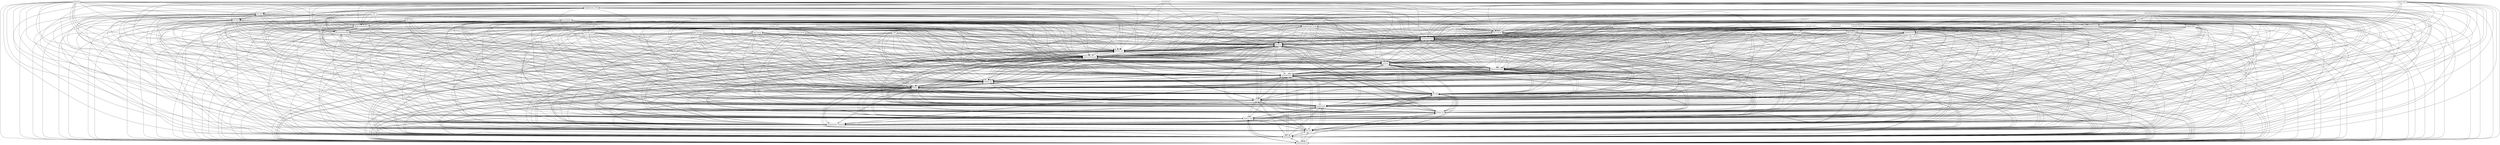 digraph{
graph [rankdir=TB];
node [shape=box];
edge [arrowhead=normal];
0[label="ComponentFactory",]
1[label="MG_Tinfi",]
2[label="Interfaces",]
3[label="Explorer",]
4[label="JavaCompilers",]
5[label="Binding_JMS",]
6[label="BindingFactory",]
7[label="MF_Julia",]
8[label="Interface_WSDL",]
9[label="JDT",]
10[label="JDK6",]
11[label="Implementations",]
12[label="Property_JAXB",]
13[label="MembraneGenerators",]
14[label="Implementation_Resource",]
15[label="Implementation_Fractal",]
16[label="Binding_REST",]
17[label="Binding_UPnP",]
18[label="JMX",]
19[label="Metamodels",]
20[label="Implementation_OSGi",]
21[label="Binding_JavaRMI",]
22[label="MM_SCA",]
23[label="BeanShell",]
24[label="Implementation_Composite",]
25[label="MG_OSGi",]
26[label="Groovy",]
27[label="Equinox",]
28[label="MembraneGeneration",]
29[label="Implementation_BPEL",]
30[label="JavaScript",]
31[label="Binding_JNA",]
32[label="Interface_Native",]
33[label="RemoteManagement",]
34[label="Property_XSD",]
35[label="MM_FraSCAti",]
36[label="Xquery",]
37[label="Binding_SCA",]
38[label="MF_OSGi",]
39[label="PropertyTypes",]
40[label="FraSCAti",]
41[label="Binding_WS",]
42[label="JRuby",]
43[label="Jython",]
44[label="FScript",]
45[label="MF_Tinfi",]
46[label="Binding_HTTP",]
47[label="Bindings",]
48[label="Property_Java",]
49[label="Implementation_Spring",]
50[label="Binding_JSON_RPC",]
51[label="AssemblyFactory",]
52[label="Knopflerfish",]
53[label="MM_UPnP",]
54[label="MM_Native",]
55[label="Fscript",]
56[label="MembraneFactories",]
57[label="ScaParser",]
58[label="Implementation_Java",]
59[label="Interface_Java",]
60[label="Apache_Felix",]
61[label="Implementation_Script",]
62[label="MM_Tuscany",]
0->2[label="",]
0->11[label="",]
0->19[label="",]
0->22[label="",]
0->24[label="",]
0->34[label="",]
0->37[label="",]
0->39[label="",]
0->40[label="",]
0->45[label="",]
0->47[label="",]
0->48[label="",]
0->51[label="",]
0->56[label="",]
0->57[label="",]
0->58[label="",]
0->59[label="",]
1->0[label="",]
1->2[label="",]
1->11[label="",]
1->13[label="",]
1->19[label="",]
1->22[label="",]
1->24[label="",]
1->28[label="",]
1->34[label="",]
1->37[label="",]
1->39[label="",]
1->40[label="",]
1->45[label="",]
1->47[label="",]
1->48[label="",]
1->51[label="",]
1->56[label="",]
1->57[label="",]
1->58[label="",]
1->59[label="",]
2->0[label="",]
2->11[label="",]
2->19[label="",]
2->22[label="",]
2->24[label="",]
2->34[label="",]
2->37[label="",]
2->39[label="",]
2->40[label="",]
2->45[label="",]
2->47[label="",]
2->48[label="",]
2->51[label="",]
2->56[label="",]
2->57[label="",]
2->58[label="",]
2->59[label="",]
3->0[label="",]
3->2[label="",]
3->6[label="",]
3->11[label="",]
3->15[label="",]
3->19[label="",]
3->22[label="",]
3->24[label="",]
3->34[label="",]
3->35[label="",]
3->37[label="",]
3->39[label="",]
3->40[label="",]
3->45[label="",]
3->47[label="",]
3->48[label="",]
3->51[label="",]
3->56[label="",]
3->57[label="",]
3->58[label="",]
3->59[label="",]
4->0[label="",]
4->2[label="",]
4->11[label="",]
4->13[label="",]
4->19[label="",]
4->22[label="",]
4->24[label="",]
4->28[label="",]
4->34[label="",]
4->37[label="",]
4->39[label="",]
4->40[label="",]
4->45[label="",]
4->47[label="",]
4->48[label="",]
4->51[label="",]
4->56[label="",]
4->57[label="",]
4->58[label="",]
4->59[label="",]
5->0[label="",]
5->2[label="",]
5->6[label="",]
5->11[label="",]
5->19[label="",]
5->22[label="",]
5->24[label="",]
5->34[label="",]
5->37[label="",]
5->39[label="",]
5->40[label="",]
5->45[label="",]
5->47[label="",]
5->48[label="",]
5->51[label="",]
5->56[label="",]
5->57[label="",]
5->58[label="",]
5->59[label="",]
6->0[label="",]
6->2[label="",]
6->11[label="",]
6->19[label="",]
6->22[label="",]
6->24[label="",]
6->34[label="",]
6->37[label="",]
6->39[label="",]
6->40[label="",]
6->45[label="",]
6->47[label="",]
6->48[label="",]
6->51[label="",]
6->56[label="",]
6->57[label="",]
6->58[label="",]
6->59[label="",]
7->0[label="",]
7->2[label="",]
7->11[label="",]
7->19[label="",]
7->22[label="",]
7->24[label="",]
7->34[label="",]
7->37[label="",]
7->39[label="",]
7->40[label="",]
7->45[label="",]
7->47[label="",]
7->48[label="",]
7->51[label="",]
7->56[label="",]
7->57[label="",]
7->58[label="",]
7->59[label="",]
8->0[label="",]
8->2[label="",]
8->11[label="",]
8->19[label="",]
8->22[label="",]
8->24[label="",]
8->34[label="",]
8->37[label="",]
8->39[label="",]
8->40[label="",]
8->45[label="",]
8->47[label="",]
8->48[label="",]
8->51[label="",]
8->56[label="",]
8->57[label="",]
8->58[label="",]
8->59[label="",]
9->0[label="",]
9->2[label="",]
9->4[label="",]
9->11[label="",]
9->13[label="",]
9->19[label="",]
9->22[label="",]
9->24[label="",]
9->28[label="",]
9->34[label="",]
9->37[label="",]
9->39[label="",]
9->40[label="",]
9->45[label="",]
9->47[label="",]
9->48[label="",]
9->51[label="",]
9->56[label="",]
9->57[label="",]
9->58[label="",]
9->59[label="",]
10->0[label="",]
10->2[label="",]
10->4[label="",]
10->11[label="",]
10->13[label="",]
10->19[label="",]
10->22[label="",]
10->24[label="",]
10->28[label="",]
10->34[label="",]
10->37[label="",]
10->39[label="",]
10->40[label="",]
10->45[label="",]
10->47[label="",]
10->48[label="",]
10->51[label="",]
10->56[label="",]
10->57[label="",]
10->58[label="",]
10->59[label="",]
11->0[label="",]
11->2[label="",]
11->19[label="",]
11->22[label="",]
11->24[label="",]
11->34[label="",]
11->37[label="",]
11->39[label="",]
11->40[label="",]
11->45[label="",]
11->47[label="",]
11->48[label="",]
11->51[label="",]
11->56[label="",]
11->57[label="",]
11->58[label="",]
11->59[label="",]
12->0[label="",]
12->2[label="",]
12->11[label="",]
12->19[label="",]
12->22[label="",]
12->24[label="",]
12->34[label="",]
12->37[label="",]
12->39[label="",]
12->40[label="",]
12->45[label="",]
12->47[label="",]
12->48[label="",]
12->51[label="",]
12->56[label="",]
12->57[label="",]
12->58[label="",]
12->59[label="",]
13->0[label="",]
13->2[label="",]
13->11[label="",]
13->19[label="",]
13->22[label="",]
13->24[label="",]
13->28[label="",]
13->34[label="",]
13->37[label="",]
13->39[label="",]
13->40[label="",]
13->45[label="",]
13->47[label="",]
13->48[label="",]
13->51[label="",]
13->56[label="",]
13->57[label="",]
13->58[label="",]
13->59[label="",]
14->0[label="",]
14->2[label="",]
14->11[label="",]
14->19[label="",]
14->22[label="",]
14->24[label="",]
14->34[label="",]
14->37[label="",]
14->39[label="",]
14->40[label="",]
14->45[label="",]
14->47[label="",]
14->48[label="",]
14->51[label="",]
14->56[label="",]
14->57[label="",]
14->58[label="",]
14->59[label="",]
14->62[label="",]
15->0[label="",]
15->2[label="",]
15->11[label="",]
15->19[label="",]
15->22[label="",]
15->24[label="",]
15->34[label="",]
15->35[label="",]
15->37[label="",]
15->39[label="",]
15->40[label="",]
15->45[label="",]
15->47[label="",]
15->48[label="",]
15->51[label="",]
15->56[label="",]
15->57[label="",]
15->58[label="",]
15->59[label="",]
16->0[label="",]
16->2[label="",]
16->6[label="",]
16->11[label="",]
16->19[label="",]
16->22[label="",]
16->24[label="",]
16->34[label="",]
16->35[label="",]
16->37[label="",]
16->39[label="",]
16->40[label="",]
16->45[label="",]
16->47[label="",]
16->48[label="",]
16->51[label="",]
16->56[label="",]
16->57[label="",]
16->58[label="",]
16->59[label="",]
17->0[label="",]
17->2[label="",]
17->6[label="",]
17->11[label="",]
17->19[label="",]
17->22[label="",]
17->24[label="",]
17->34[label="",]
17->37[label="",]
17->39[label="",]
17->40[label="",]
17->45[label="",]
17->47[label="",]
17->48[label="",]
17->51[label="",]
17->53[label="",]
17->56[label="",]
17->57[label="",]
17->58[label="",]
17->59[label="",]
18->0[label="",]
18->2[label="",]
18->11[label="",]
18->19[label="",]
18->22[label="",]
18->24[label="",]
18->34[label="",]
18->37[label="",]
18->39[label="",]
18->40[label="",]
18->45[label="",]
18->47[label="",]
18->48[label="",]
18->51[label="",]
18->56[label="",]
18->57[label="",]
18->58[label="",]
18->59[label="",]
19->0[label="",]
19->2[label="",]
19->11[label="",]
19->22[label="",]
19->24[label="",]
19->34[label="",]
19->37[label="",]
19->39[label="",]
19->40[label="",]
19->45[label="",]
19->47[label="",]
19->48[label="",]
19->51[label="",]
19->56[label="",]
19->57[label="",]
19->58[label="",]
19->59[label="",]
20->0[label="",]
20->2[label="",]
20->11[label="",]
20->13[label="",]
20->19[label="",]
20->22[label="",]
20->24[label="",]
20->25[label="",]
20->28[label="",]
20->34[label="",]
20->35[label="",]
20->37[label="",]
20->38[label="",]
20->39[label="",]
20->40[label="",]
20->45[label="",]
20->47[label="",]
20->48[label="",]
20->51[label="",]
20->56[label="",]
20->57[label="",]
20->58[label="",]
20->59[label="",]
21->0[label="",]
21->2[label="",]
21->6[label="",]
21->11[label="",]
21->19[label="",]
21->22[label="",]
21->24[label="",]
21->34[label="",]
21->35[label="",]
21->37[label="",]
21->39[label="",]
21->40[label="",]
21->45[label="",]
21->47[label="",]
21->48[label="",]
21->51[label="",]
21->56[label="",]
21->57[label="",]
21->58[label="",]
21->59[label="",]
22->0[label="",]
22->2[label="",]
22->11[label="",]
22->19[label="",]
22->24[label="",]
22->34[label="",]
22->37[label="",]
22->39[label="",]
22->40[label="",]
22->45[label="",]
22->47[label="",]
22->48[label="",]
22->51[label="",]
22->56[label="",]
22->57[label="",]
22->58[label="",]
22->59[label="",]
23->0[label="",]
23->2[label="",]
23->11[label="",]
23->19[label="",]
23->22[label="",]
23->24[label="",]
23->34[label="",]
23->35[label="",]
23->37[label="",]
23->39[label="",]
23->40[label="",]
23->45[label="",]
23->47[label="",]
23->48[label="",]
23->51[label="",]
23->56[label="",]
23->57[label="",]
23->58[label="",]
23->59[label="",]
23->61[label="",]
24->0[label="",]
24->2[label="",]
24->11[label="",]
24->19[label="",]
24->22[label="",]
24->34[label="",]
24->37[label="",]
24->39[label="",]
24->40[label="",]
24->45[label="",]
24->47[label="",]
24->48[label="",]
24->51[label="",]
24->56[label="",]
24->57[label="",]
24->58[label="",]
24->59[label="",]
25->0[label="",]
25->2[label="",]
25->11[label="",]
25->13[label="",]
25->19[label="",]
25->20[label="",]
25->22[label="",]
25->24[label="",]
25->28[label="",]
25->34[label="",]
25->35[label="",]
25->37[label="",]
25->38[label="",]
25->39[label="",]
25->40[label="",]
25->45[label="",]
25->47[label="",]
25->48[label="",]
25->51[label="",]
25->56[label="",]
25->57[label="",]
25->58[label="",]
25->59[label="",]
26->0[label="",]
26->2[label="",]
26->11[label="",]
26->19[label="",]
26->22[label="",]
26->24[label="",]
26->34[label="",]
26->35[label="",]
26->37[label="",]
26->39[label="",]
26->40[label="",]
26->45[label="",]
26->47[label="",]
26->48[label="",]
26->51[label="",]
26->56[label="",]
26->57[label="",]
26->58[label="",]
26->59[label="",]
26->61[label="",]
27->0[label="",]
27->2[label="",]
27->11[label="",]
27->13[label="",]
27->19[label="",]
27->20[label="",]
27->22[label="",]
27->24[label="",]
27->25[label="",]
27->28[label="",]
27->34[label="",]
27->35[label="",]
27->37[label="",]
27->38[label="",]
27->39[label="",]
27->40[label="",]
27->45[label="",]
27->47[label="",]
27->48[label="",]
27->51[label="",]
27->56[label="",]
27->57[label="",]
27->58[label="",]
27->59[label="",]
28->0[label="",]
28->2[label="",]
28->11[label="",]
28->13[label="",]
28->19[label="",]
28->22[label="",]
28->24[label="",]
28->34[label="",]
28->37[label="",]
28->39[label="",]
28->40[label="",]
28->45[label="",]
28->47[label="",]
28->48[label="",]
28->51[label="",]
28->56[label="",]
28->57[label="",]
28->58[label="",]
28->59[label="",]
29->0[label="",]
29->2[label="",]
29->8[label="",]
29->11[label="",]
29->19[label="",]
29->22[label="",]
29->24[label="",]
29->34[label="",]
29->37[label="",]
29->39[label="",]
29->40[label="",]
29->45[label="",]
29->47[label="",]
29->48[label="",]
29->51[label="",]
29->56[label="",]
29->57[label="",]
29->58[label="",]
29->59[label="",]
30->0[label="",]
30->2[label="",]
30->11[label="",]
30->19[label="",]
30->22[label="",]
30->24[label="",]
30->34[label="",]
30->35[label="",]
30->37[label="",]
30->39[label="",]
30->40[label="",]
30->45[label="",]
30->47[label="",]
30->48[label="",]
30->51[label="",]
30->56[label="",]
30->57[label="",]
30->58[label="",]
30->59[label="",]
30->61[label="",]
31->0[label="",]
31->2[label="",]
31->11[label="",]
31->19[label="",]
31->22[label="",]
31->24[label="",]
31->34[label="",]
31->37[label="",]
31->39[label="",]
31->40[label="",]
31->45[label="",]
31->47[label="",]
31->48[label="",]
31->51[label="",]
31->54[label="",]
31->56[label="",]
31->57[label="",]
31->58[label="",]
31->59[label="",]
32->0[label="",]
32->2[label="",]
32->11[label="",]
32->19[label="",]
32->22[label="",]
32->24[label="",]
32->34[label="",]
32->37[label="",]
32->39[label="",]
32->40[label="",]
32->45[label="",]
32->47[label="",]
32->48[label="",]
32->51[label="",]
32->54[label="",]
32->56[label="",]
32->57[label="",]
32->58[label="",]
32->59[label="",]
33->0[label="",]
33->2[label="",]
33->6[label="",]
33->11[label="",]
33->15[label="",]
33->16[label="",]
33->19[label="",]
33->22[label="",]
33->24[label="",]
33->34[label="",]
33->35[label="",]
33->37[label="",]
33->39[label="",]
33->40[label="",]
33->45[label="",]
33->47[label="",]
33->48[label="",]
33->51[label="",]
33->55[label="",]
33->56[label="",]
33->57[label="",]
33->58[label="",]
33->59[label="",]
34->0[label="",]
34->2[label="",]
34->11[label="",]
34->19[label="",]
34->22[label="",]
34->24[label="",]
34->37[label="",]
34->39[label="",]
34->40[label="",]
34->45[label="",]
34->47[label="",]
34->48[label="",]
34->51[label="",]
34->56[label="",]
34->57[label="",]
34->58[label="",]
34->59[label="",]
35->0[label="",]
35->2[label="",]
35->11[label="",]
35->19[label="",]
35->22[label="",]
35->24[label="",]
35->34[label="",]
35->37[label="",]
35->39[label="",]
35->40[label="",]
35->45[label="",]
35->47[label="",]
35->48[label="",]
35->51[label="",]
35->56[label="",]
35->57[label="",]
35->58[label="",]
35->59[label="",]
36->0[label="",]
36->2[label="",]
36->11[label="",]
36->19[label="",]
36->22[label="",]
36->24[label="",]
36->34[label="",]
36->35[label="",]
36->37[label="",]
36->39[label="",]
36->40[label="",]
36->45[label="",]
36->47[label="",]
36->48[label="",]
36->51[label="",]
36->56[label="",]
36->57[label="",]
36->58[label="",]
36->59[label="",]
36->61[label="",]
37->0[label="",]
37->2[label="",]
37->11[label="",]
37->19[label="",]
37->22[label="",]
37->24[label="",]
37->34[label="",]
37->39[label="",]
37->40[label="",]
37->45[label="",]
37->47[label="",]
37->48[label="",]
37->51[label="",]
37->56[label="",]
37->57[label="",]
37->58[label="",]
37->59[label="",]
38->0[label="",]
38->2[label="",]
38->11[label="",]
38->13[label="",]
38->19[label="",]
38->20[label="",]
38->22[label="",]
38->24[label="",]
38->25[label="",]
38->28[label="",]
38->34[label="",]
38->35[label="",]
38->37[label="",]
38->39[label="",]
38->40[label="",]
38->45[label="",]
38->47[label="",]
38->48[label="",]
38->51[label="",]
38->56[label="",]
38->57[label="",]
38->58[label="",]
38->59[label="",]
39->0[label="",]
39->2[label="",]
39->11[label="",]
39->19[label="",]
39->22[label="",]
39->24[label="",]
39->34[label="",]
39->37[label="",]
39->40[label="",]
39->45[label="",]
39->47[label="",]
39->48[label="",]
39->51[label="",]
39->56[label="",]
39->57[label="",]
39->58[label="",]
39->59[label="",]
40->0[label="",]
40->2[label="",]
40->11[label="",]
40->19[label="",]
40->22[label="",]
40->24[label="",]
40->34[label="",]
40->37[label="",]
40->39[label="",]
40->45[label="",]
40->47[label="",]
40->48[label="",]
40->51[label="",]
40->56[label="",]
40->57[label="",]
40->58[label="",]
40->59[label="",]
41->0[label="",]
41->2[label="",]
41->6[label="",]
41->11[label="",]
41->19[label="",]
41->22[label="",]
41->24[label="",]
41->34[label="",]
41->37[label="",]
41->39[label="",]
41->40[label="",]
41->45[label="",]
41->47[label="",]
41->48[label="",]
41->51[label="",]
41->56[label="",]
41->57[label="",]
41->58[label="",]
41->59[label="",]
42->0[label="",]
42->2[label="",]
42->11[label="",]
42->19[label="",]
42->22[label="",]
42->24[label="",]
42->34[label="",]
42->35[label="",]
42->37[label="",]
42->39[label="",]
42->40[label="",]
42->45[label="",]
42->47[label="",]
42->48[label="",]
42->51[label="",]
42->56[label="",]
42->57[label="",]
42->58[label="",]
42->59[label="",]
42->61[label="",]
43->0[label="",]
43->2[label="",]
43->11[label="",]
43->19[label="",]
43->22[label="",]
43->24[label="",]
43->34[label="",]
43->35[label="",]
43->37[label="",]
43->39[label="",]
43->40[label="",]
43->45[label="",]
43->47[label="",]
43->48[label="",]
43->51[label="",]
43->56[label="",]
43->57[label="",]
43->58[label="",]
43->59[label="",]
43->61[label="",]
44->0[label="",]
44->2[label="",]
44->6[label="",]
44->11[label="",]
44->15[label="",]
44->19[label="",]
44->22[label="",]
44->24[label="",]
44->34[label="",]
44->35[label="",]
44->37[label="",]
44->39[label="",]
44->40[label="",]
44->45[label="",]
44->47[label="",]
44->48[label="",]
44->51[label="",]
44->55[label="",]
44->56[label="",]
44->57[label="",]
44->58[label="",]
44->59[label="",]
44->61[label="",]
45->0[label="",]
45->2[label="",]
45->11[label="",]
45->19[label="",]
45->22[label="",]
45->24[label="",]
45->34[label="",]
45->37[label="",]
45->39[label="",]
45->40[label="",]
45->47[label="",]
45->48[label="",]
45->51[label="",]
45->56[label="",]
45->57[label="",]
45->58[label="",]
45->59[label="",]
46->0[label="",]
46->2[label="",]
46->11[label="",]
46->19[label="",]
46->22[label="",]
46->24[label="",]
46->34[label="",]
46->37[label="",]
46->39[label="",]
46->40[label="",]
46->45[label="",]
46->47[label="",]
46->48[label="",]
46->51[label="",]
46->56[label="",]
46->57[label="",]
46->58[label="",]
46->59[label="",]
46->62[label="",]
47->0[label="",]
47->2[label="",]
47->11[label="",]
47->19[label="",]
47->22[label="",]
47->24[label="",]
47->34[label="",]
47->37[label="",]
47->39[label="",]
47->40[label="",]
47->45[label="",]
47->48[label="",]
47->51[label="",]
47->56[label="",]
47->57[label="",]
47->58[label="",]
47->59[label="",]
48->0[label="",]
48->2[label="",]
48->11[label="",]
48->19[label="",]
48->22[label="",]
48->24[label="",]
48->34[label="",]
48->37[label="",]
48->39[label="",]
48->40[label="",]
48->45[label="",]
48->47[label="",]
48->51[label="",]
48->56[label="",]
48->57[label="",]
48->58[label="",]
48->59[label="",]
49->0[label="",]
49->2[label="",]
49->11[label="",]
49->19[label="",]
49->22[label="",]
49->24[label="",]
49->34[label="",]
49->37[label="",]
49->39[label="",]
49->40[label="",]
49->45[label="",]
49->47[label="",]
49->48[label="",]
49->51[label="",]
49->56[label="",]
49->57[label="",]
49->58[label="",]
49->59[label="",]
50->0[label="",]
50->2[label="",]
50->6[label="",]
50->11[label="",]
50->19[label="",]
50->22[label="",]
50->24[label="",]
50->34[label="",]
50->35[label="",]
50->37[label="",]
50->39[label="",]
50->40[label="",]
50->45[label="",]
50->47[label="",]
50->48[label="",]
50->51[label="",]
50->56[label="",]
50->57[label="",]
50->58[label="",]
50->59[label="",]
51->0[label="",]
51->2[label="",]
51->11[label="",]
51->19[label="",]
51->22[label="",]
51->24[label="",]
51->34[label="",]
51->37[label="",]
51->39[label="",]
51->40[label="",]
51->45[label="",]
51->47[label="",]
51->48[label="",]
51->56[label="",]
51->57[label="",]
51->58[label="",]
51->59[label="",]
52->0[label="",]
52->2[label="",]
52->11[label="",]
52->13[label="",]
52->19[label="",]
52->20[label="",]
52->22[label="",]
52->24[label="",]
52->25[label="",]
52->28[label="",]
52->34[label="",]
52->35[label="",]
52->37[label="",]
52->38[label="",]
52->39[label="",]
52->40[label="",]
52->45[label="",]
52->47[label="",]
52->48[label="",]
52->51[label="",]
52->56[label="",]
52->57[label="",]
52->58[label="",]
52->59[label="",]
53->0[label="",]
53->2[label="",]
53->11[label="",]
53->19[label="",]
53->22[label="",]
53->24[label="",]
53->34[label="",]
53->37[label="",]
53->39[label="",]
53->40[label="",]
53->45[label="",]
53->47[label="",]
53->48[label="",]
53->51[label="",]
53->56[label="",]
53->57[label="",]
53->58[label="",]
53->59[label="",]
54->0[label="",]
54->2[label="",]
54->11[label="",]
54->19[label="",]
54->22[label="",]
54->24[label="",]
54->34[label="",]
54->37[label="",]
54->39[label="",]
54->40[label="",]
54->45[label="",]
54->47[label="",]
54->48[label="",]
54->51[label="",]
54->56[label="",]
54->57[label="",]
54->58[label="",]
54->59[label="",]
55->0[label="",]
55->2[label="",]
55->6[label="",]
55->11[label="",]
55->15[label="",]
55->19[label="",]
55->22[label="",]
55->24[label="",]
55->34[label="",]
55->35[label="",]
55->37[label="",]
55->39[label="",]
55->40[label="",]
55->45[label="",]
55->47[label="",]
55->48[label="",]
55->51[label="",]
55->56[label="",]
55->57[label="",]
55->58[label="",]
55->59[label="",]
56->0[label="",]
56->2[label="",]
56->11[label="",]
56->19[label="",]
56->22[label="",]
56->24[label="",]
56->34[label="",]
56->37[label="",]
56->39[label="",]
56->40[label="",]
56->45[label="",]
56->47[label="",]
56->48[label="",]
56->51[label="",]
56->57[label="",]
56->58[label="",]
56->59[label="",]
57->0[label="",]
57->2[label="",]
57->11[label="",]
57->19[label="",]
57->22[label="",]
57->24[label="",]
57->34[label="",]
57->37[label="",]
57->39[label="",]
57->40[label="",]
57->45[label="",]
57->47[label="",]
57->48[label="",]
57->51[label="",]
57->56[label="",]
57->58[label="",]
57->59[label="",]
58->0[label="",]
58->2[label="",]
58->11[label="",]
58->19[label="",]
58->22[label="",]
58->24[label="",]
58->34[label="",]
58->37[label="",]
58->39[label="",]
58->40[label="",]
58->45[label="",]
58->47[label="",]
58->48[label="",]
58->51[label="",]
58->56[label="",]
58->57[label="",]
58->59[label="",]
59->0[label="",]
59->2[label="",]
59->11[label="",]
59->19[label="",]
59->22[label="",]
59->24[label="",]
59->34[label="",]
59->37[label="",]
59->39[label="",]
59->40[label="",]
59->45[label="",]
59->47[label="",]
59->48[label="",]
59->51[label="",]
59->56[label="",]
59->57[label="",]
59->58[label="",]
60->0[label="",]
60->2[label="",]
60->11[label="",]
60->13[label="",]
60->19[label="",]
60->20[label="",]
60->22[label="",]
60->24[label="",]
60->25[label="",]
60->28[label="",]
60->34[label="",]
60->35[label="",]
60->37[label="",]
60->38[label="",]
60->39[label="",]
60->40[label="",]
60->45[label="",]
60->47[label="",]
60->48[label="",]
60->51[label="",]
60->56[label="",]
60->57[label="",]
60->58[label="",]
60->59[label="",]
61->0[label="",]
61->2[label="",]
61->11[label="",]
61->19[label="",]
61->22[label="",]
61->24[label="",]
61->34[label="",]
61->35[label="",]
61->37[label="",]
61->39[label="",]
61->40[label="",]
61->45[label="",]
61->47[label="",]
61->48[label="",]
61->51[label="",]
61->56[label="",]
61->57[label="",]
61->58[label="",]
61->59[label="",]
62->0[label="",]
62->2[label="",]
62->11[label="",]
62->19[label="",]
62->22[label="",]
62->24[label="",]
62->34[label="",]
62->37[label="",]
62->39[label="",]
62->40[label="",]
62->45[label="",]
62->47[label="",]
62->48[label="",]
62->51[label="",]
62->56[label="",]
62->57[label="",]
62->58[label="",]
62->59[label="",]
}
